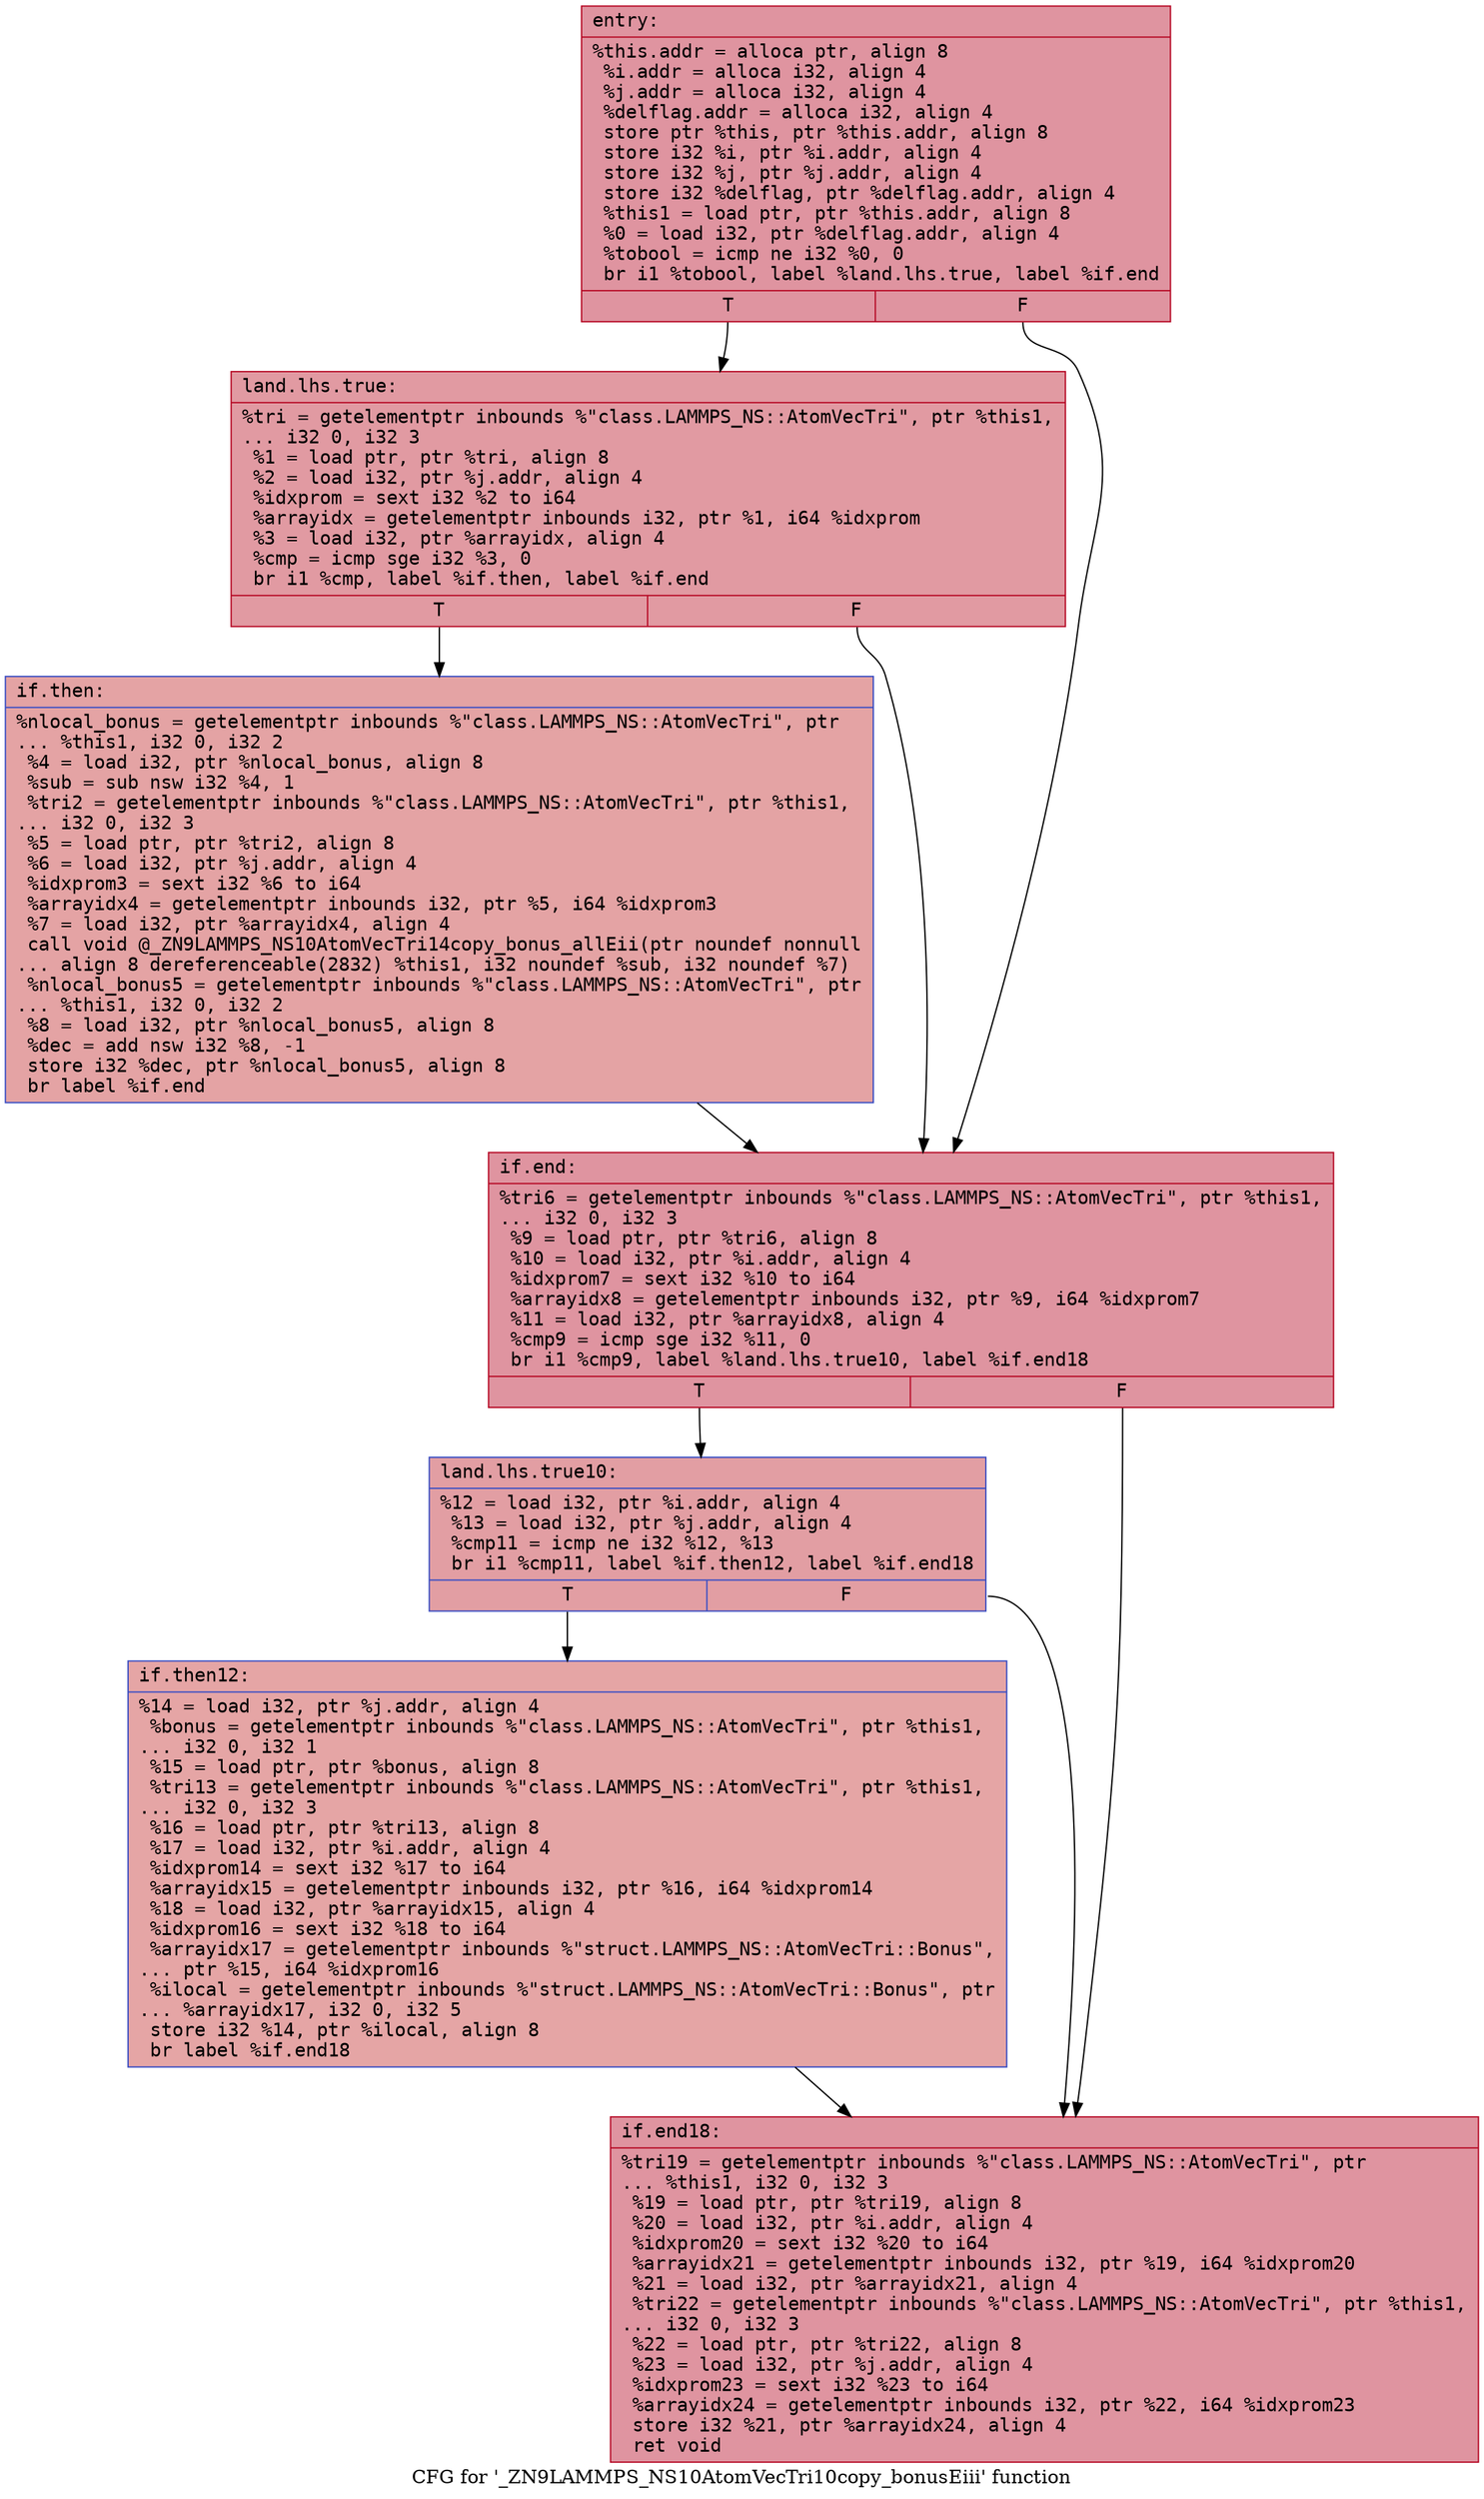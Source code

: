 digraph "CFG for '_ZN9LAMMPS_NS10AtomVecTri10copy_bonusEiii' function" {
	label="CFG for '_ZN9LAMMPS_NS10AtomVecTri10copy_bonusEiii' function";

	Node0x55c2b66a0710 [shape=record,color="#b70d28ff", style=filled, fillcolor="#b70d2870" fontname="Courier",label="{entry:\l|  %this.addr = alloca ptr, align 8\l  %i.addr = alloca i32, align 4\l  %j.addr = alloca i32, align 4\l  %delflag.addr = alloca i32, align 4\l  store ptr %this, ptr %this.addr, align 8\l  store i32 %i, ptr %i.addr, align 4\l  store i32 %j, ptr %j.addr, align 4\l  store i32 %delflag, ptr %delflag.addr, align 4\l  %this1 = load ptr, ptr %this.addr, align 8\l  %0 = load i32, ptr %delflag.addr, align 4\l  %tobool = icmp ne i32 %0, 0\l  br i1 %tobool, label %land.lhs.true, label %if.end\l|{<s0>T|<s1>F}}"];
	Node0x55c2b66a0710:s0 -> Node0x55c2b66a0bf0[tooltip="entry -> land.lhs.true\nProbability 62.50%" ];
	Node0x55c2b66a0710:s1 -> Node0x55c2b66a0c70[tooltip="entry -> if.end\nProbability 37.50%" ];
	Node0x55c2b66a0bf0 [shape=record,color="#b70d28ff", style=filled, fillcolor="#bb1b2c70" fontname="Courier",label="{land.lhs.true:\l|  %tri = getelementptr inbounds %\"class.LAMMPS_NS::AtomVecTri\", ptr %this1,\l... i32 0, i32 3\l  %1 = load ptr, ptr %tri, align 8\l  %2 = load i32, ptr %j.addr, align 4\l  %idxprom = sext i32 %2 to i64\l  %arrayidx = getelementptr inbounds i32, ptr %1, i64 %idxprom\l  %3 = load i32, ptr %arrayidx, align 4\l  %cmp = icmp sge i32 %3, 0\l  br i1 %cmp, label %if.then, label %if.end\l|{<s0>T|<s1>F}}"];
	Node0x55c2b66a0bf0:s0 -> Node0x55c2b66a13a0[tooltip="land.lhs.true -> if.then\nProbability 50.00%" ];
	Node0x55c2b66a0bf0:s1 -> Node0x55c2b66a0c70[tooltip="land.lhs.true -> if.end\nProbability 50.00%" ];
	Node0x55c2b66a13a0 [shape=record,color="#3d50c3ff", style=filled, fillcolor="#c32e3170" fontname="Courier",label="{if.then:\l|  %nlocal_bonus = getelementptr inbounds %\"class.LAMMPS_NS::AtomVecTri\", ptr\l... %this1, i32 0, i32 2\l  %4 = load i32, ptr %nlocal_bonus, align 8\l  %sub = sub nsw i32 %4, 1\l  %tri2 = getelementptr inbounds %\"class.LAMMPS_NS::AtomVecTri\", ptr %this1,\l... i32 0, i32 3\l  %5 = load ptr, ptr %tri2, align 8\l  %6 = load i32, ptr %j.addr, align 4\l  %idxprom3 = sext i32 %6 to i64\l  %arrayidx4 = getelementptr inbounds i32, ptr %5, i64 %idxprom3\l  %7 = load i32, ptr %arrayidx4, align 4\l  call void @_ZN9LAMMPS_NS10AtomVecTri14copy_bonus_allEii(ptr noundef nonnull\l... align 8 dereferenceable(2832) %this1, i32 noundef %sub, i32 noundef %7)\l  %nlocal_bonus5 = getelementptr inbounds %\"class.LAMMPS_NS::AtomVecTri\", ptr\l... %this1, i32 0, i32 2\l  %8 = load i32, ptr %nlocal_bonus5, align 8\l  %dec = add nsw i32 %8, -1\l  store i32 %dec, ptr %nlocal_bonus5, align 8\l  br label %if.end\l}"];
	Node0x55c2b66a13a0 -> Node0x55c2b66a0c70[tooltip="if.then -> if.end\nProbability 100.00%" ];
	Node0x55c2b66a0c70 [shape=record,color="#b70d28ff", style=filled, fillcolor="#b70d2870" fontname="Courier",label="{if.end:\l|  %tri6 = getelementptr inbounds %\"class.LAMMPS_NS::AtomVecTri\", ptr %this1,\l... i32 0, i32 3\l  %9 = load ptr, ptr %tri6, align 8\l  %10 = load i32, ptr %i.addr, align 4\l  %idxprom7 = sext i32 %10 to i64\l  %arrayidx8 = getelementptr inbounds i32, ptr %9, i64 %idxprom7\l  %11 = load i32, ptr %arrayidx8, align 4\l  %cmp9 = icmp sge i32 %11, 0\l  br i1 %cmp9, label %land.lhs.true10, label %if.end18\l|{<s0>T|<s1>F}}"];
	Node0x55c2b66a0c70:s0 -> Node0x55c2b66a24f0[tooltip="if.end -> land.lhs.true10\nProbability 50.00%" ];
	Node0x55c2b66a0c70:s1 -> Node0x55c2b66a2570[tooltip="if.end -> if.end18\nProbability 50.00%" ];
	Node0x55c2b66a24f0 [shape=record,color="#3d50c3ff", style=filled, fillcolor="#be242e70" fontname="Courier",label="{land.lhs.true10:\l|  %12 = load i32, ptr %i.addr, align 4\l  %13 = load i32, ptr %j.addr, align 4\l  %cmp11 = icmp ne i32 %12, %13\l  br i1 %cmp11, label %if.then12, label %if.end18\l|{<s0>T|<s1>F}}"];
	Node0x55c2b66a24f0:s0 -> Node0x55c2b66a2880[tooltip="land.lhs.true10 -> if.then12\nProbability 50.00%" ];
	Node0x55c2b66a24f0:s1 -> Node0x55c2b66a2570[tooltip="land.lhs.true10 -> if.end18\nProbability 50.00%" ];
	Node0x55c2b66a2880 [shape=record,color="#3d50c3ff", style=filled, fillcolor="#c5333470" fontname="Courier",label="{if.then12:\l|  %14 = load i32, ptr %j.addr, align 4\l  %bonus = getelementptr inbounds %\"class.LAMMPS_NS::AtomVecTri\", ptr %this1,\l... i32 0, i32 1\l  %15 = load ptr, ptr %bonus, align 8\l  %tri13 = getelementptr inbounds %\"class.LAMMPS_NS::AtomVecTri\", ptr %this1,\l... i32 0, i32 3\l  %16 = load ptr, ptr %tri13, align 8\l  %17 = load i32, ptr %i.addr, align 4\l  %idxprom14 = sext i32 %17 to i64\l  %arrayidx15 = getelementptr inbounds i32, ptr %16, i64 %idxprom14\l  %18 = load i32, ptr %arrayidx15, align 4\l  %idxprom16 = sext i32 %18 to i64\l  %arrayidx17 = getelementptr inbounds %\"struct.LAMMPS_NS::AtomVecTri::Bonus\",\l... ptr %15, i64 %idxprom16\l  %ilocal = getelementptr inbounds %\"struct.LAMMPS_NS::AtomVecTri::Bonus\", ptr\l... %arrayidx17, i32 0, i32 5\l  store i32 %14, ptr %ilocal, align 8\l  br label %if.end18\l}"];
	Node0x55c2b66a2880 -> Node0x55c2b66a2570[tooltip="if.then12 -> if.end18\nProbability 100.00%" ];
	Node0x55c2b66a2570 [shape=record,color="#b70d28ff", style=filled, fillcolor="#b70d2870" fontname="Courier",label="{if.end18:\l|  %tri19 = getelementptr inbounds %\"class.LAMMPS_NS::AtomVecTri\", ptr\l... %this1, i32 0, i32 3\l  %19 = load ptr, ptr %tri19, align 8\l  %20 = load i32, ptr %i.addr, align 4\l  %idxprom20 = sext i32 %20 to i64\l  %arrayidx21 = getelementptr inbounds i32, ptr %19, i64 %idxprom20\l  %21 = load i32, ptr %arrayidx21, align 4\l  %tri22 = getelementptr inbounds %\"class.LAMMPS_NS::AtomVecTri\", ptr %this1,\l... i32 0, i32 3\l  %22 = load ptr, ptr %tri22, align 8\l  %23 = load i32, ptr %j.addr, align 4\l  %idxprom23 = sext i32 %23 to i64\l  %arrayidx24 = getelementptr inbounds i32, ptr %22, i64 %idxprom23\l  store i32 %21, ptr %arrayidx24, align 4\l  ret void\l}"];
}
